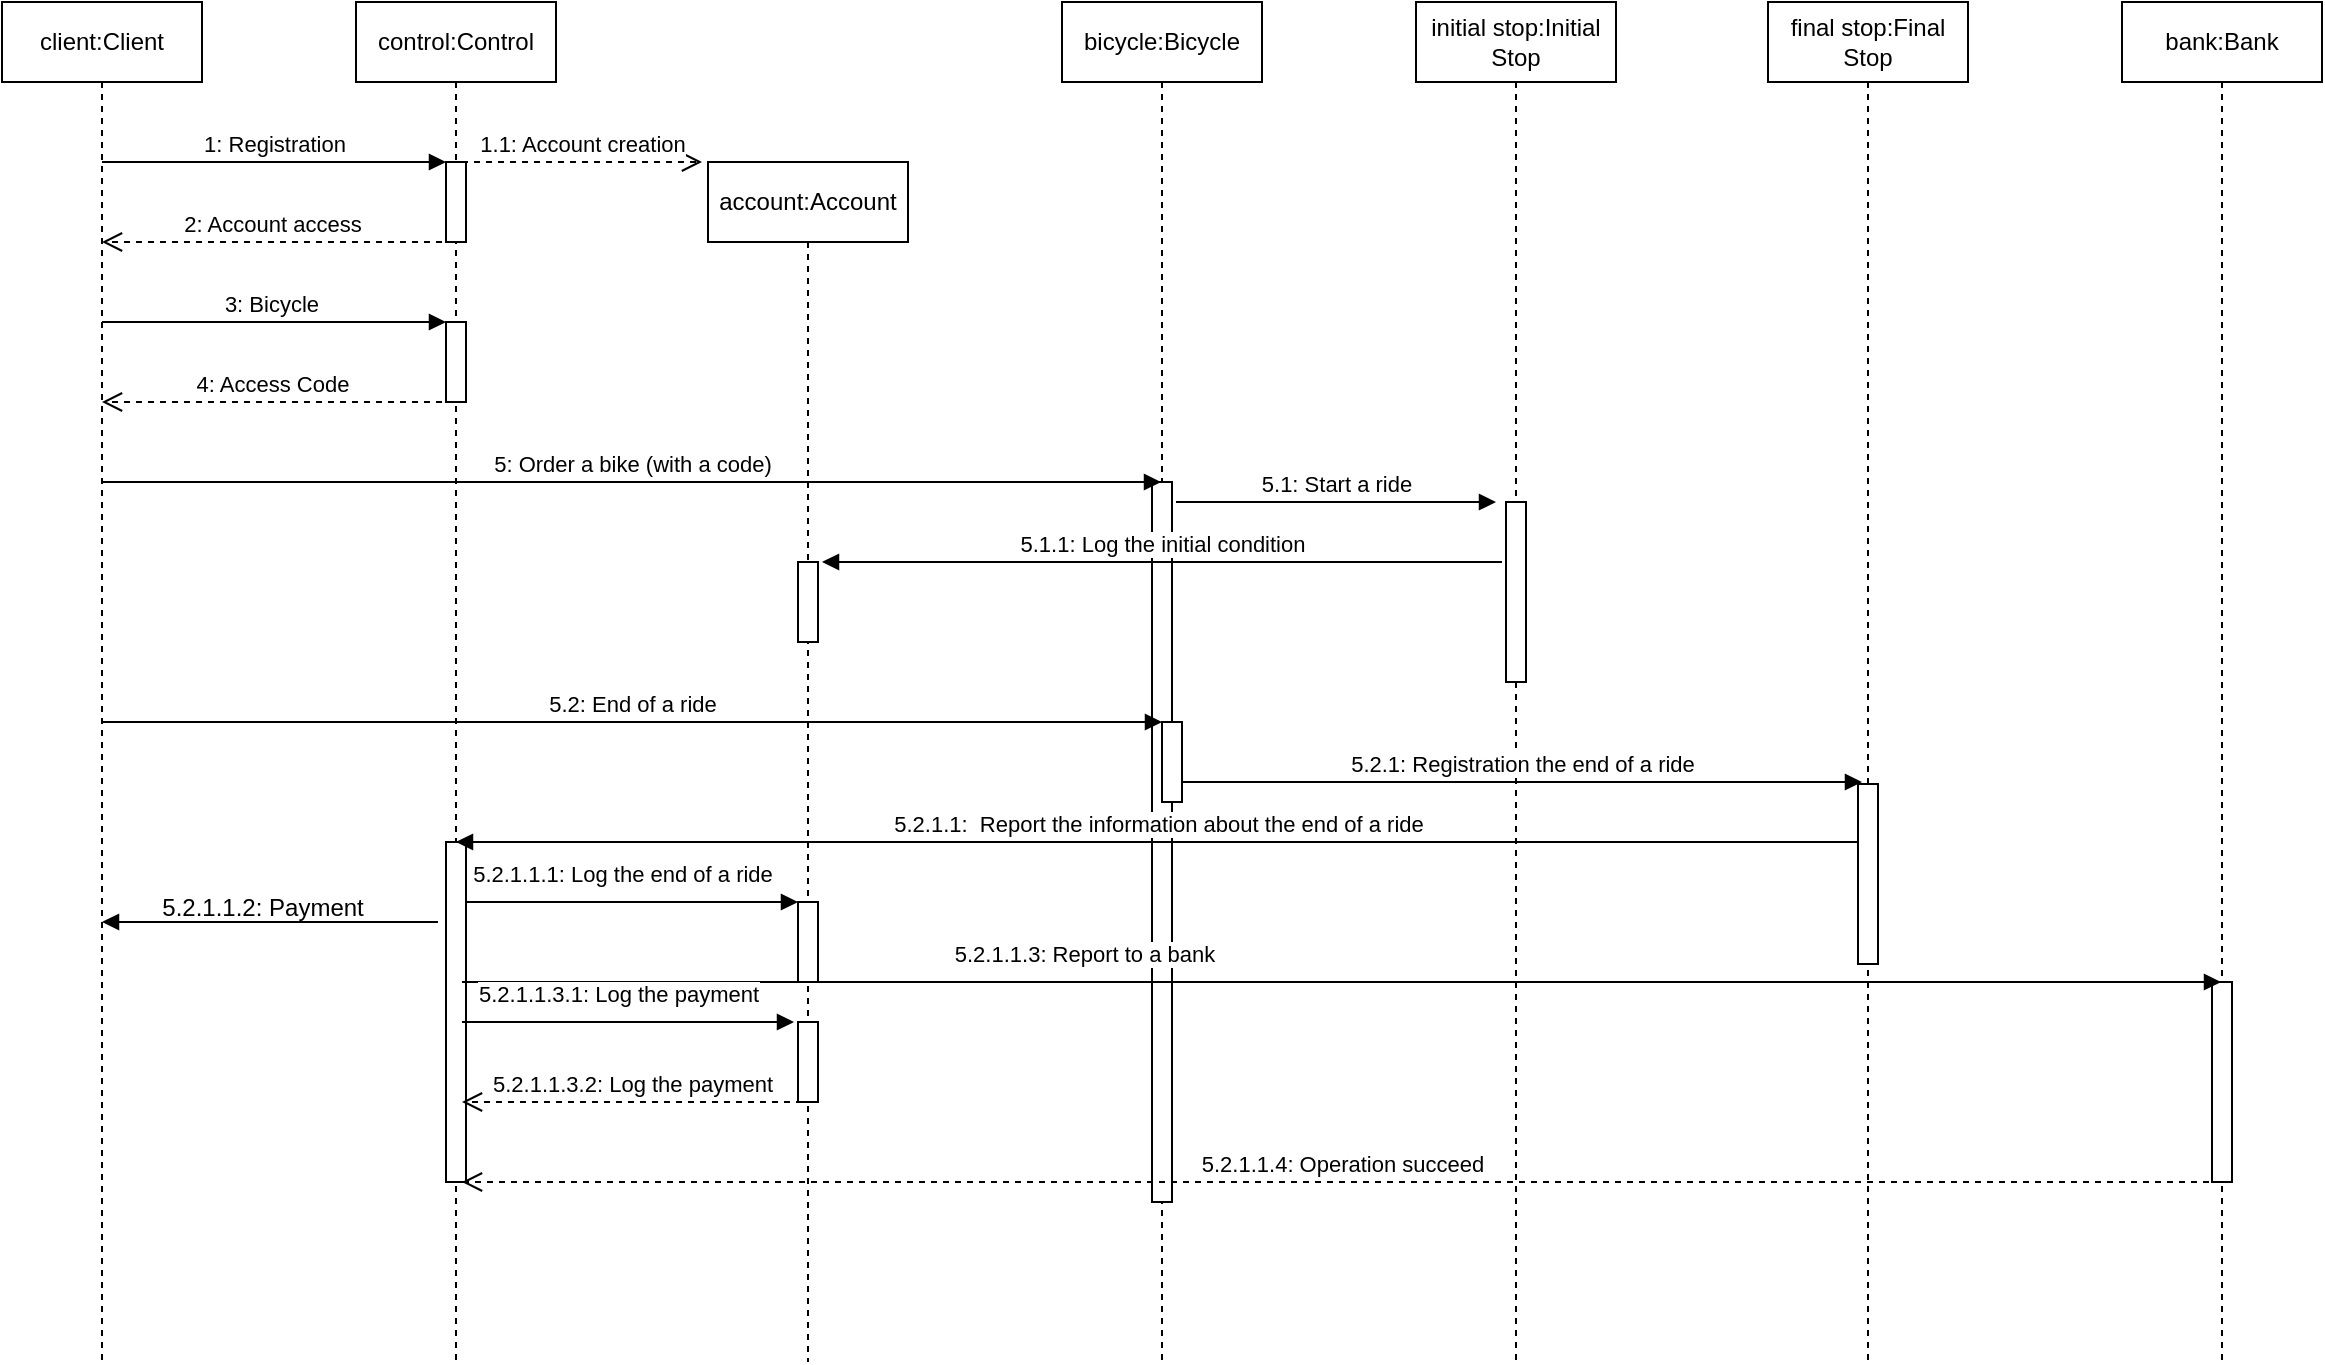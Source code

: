 <mxfile version="21.3.8" type="github">
  <diagram name="Page-1" id="2YBvvXClWsGukQMizWep">
    <mxGraphModel dx="2074" dy="1187" grid="1" gridSize="10" guides="1" tooltips="1" connect="1" arrows="1" fold="1" page="1" pageScale="1" pageWidth="850" pageHeight="1100" math="0" shadow="0">
      <root>
        <mxCell id="0" />
        <mxCell id="1" parent="0" />
        <mxCell id="aM9ryv3xv72pqoxQDRHE-1" value="client:Client" style="shape=umlLifeline;perimeter=lifelinePerimeter;whiteSpace=wrap;html=1;container=0;dropTarget=0;collapsible=0;recursiveResize=0;outlineConnect=0;portConstraint=eastwest;newEdgeStyle={&quot;edgeStyle&quot;:&quot;elbowEdgeStyle&quot;,&quot;elbow&quot;:&quot;vertical&quot;,&quot;curved&quot;:0,&quot;rounded&quot;:0};" parent="1" vertex="1">
          <mxGeometry x="40" y="40" width="100" height="680" as="geometry" />
        </mxCell>
        <mxCell id="aM9ryv3xv72pqoxQDRHE-5" value="control:Control" style="shape=umlLifeline;perimeter=lifelinePerimeter;whiteSpace=wrap;html=1;container=0;dropTarget=0;collapsible=0;recursiveResize=0;outlineConnect=0;portConstraint=eastwest;newEdgeStyle={&quot;edgeStyle&quot;:&quot;elbowEdgeStyle&quot;,&quot;elbow&quot;:&quot;vertical&quot;,&quot;curved&quot;:0,&quot;rounded&quot;:0};" parent="1" vertex="1">
          <mxGeometry x="217" y="40" width="100" height="680" as="geometry" />
        </mxCell>
        <mxCell id="aM9ryv3xv72pqoxQDRHE-6" value="" style="html=1;points=[];perimeter=orthogonalPerimeter;outlineConnect=0;targetShapes=umlLifeline;portConstraint=eastwest;newEdgeStyle={&quot;edgeStyle&quot;:&quot;elbowEdgeStyle&quot;,&quot;elbow&quot;:&quot;vertical&quot;,&quot;curved&quot;:0,&quot;rounded&quot;:0};" parent="aM9ryv3xv72pqoxQDRHE-5" vertex="1">
          <mxGeometry x="45" y="80" width="10" height="40" as="geometry" />
        </mxCell>
        <mxCell id="_xGI1RDS1Ai0fu7GP9rk-14" value="" style="html=1;points=[];perimeter=orthogonalPerimeter;outlineConnect=0;targetShapes=umlLifeline;portConstraint=eastwest;newEdgeStyle={&quot;edgeStyle&quot;:&quot;elbowEdgeStyle&quot;,&quot;elbow&quot;:&quot;vertical&quot;,&quot;curved&quot;:0,&quot;rounded&quot;:0};" vertex="1" parent="aM9ryv3xv72pqoxQDRHE-5">
          <mxGeometry x="45" y="160" width="10" height="40" as="geometry" />
        </mxCell>
        <mxCell id="_xGI1RDS1Ai0fu7GP9rk-24" value="" style="html=1;points=[];perimeter=orthogonalPerimeter;outlineConnect=0;targetShapes=umlLifeline;portConstraint=eastwest;newEdgeStyle={&quot;edgeStyle&quot;:&quot;elbowEdgeStyle&quot;,&quot;elbow&quot;:&quot;vertical&quot;,&quot;curved&quot;:0,&quot;rounded&quot;:0};" vertex="1" parent="aM9ryv3xv72pqoxQDRHE-5">
          <mxGeometry x="45" y="420" width="10" height="170" as="geometry" />
        </mxCell>
        <mxCell id="_xGI1RDS1Ai0fu7GP9rk-1" value="account:Account" style="shape=umlLifeline;perimeter=lifelinePerimeter;whiteSpace=wrap;html=1;container=0;dropTarget=0;collapsible=0;recursiveResize=0;outlineConnect=0;portConstraint=eastwest;newEdgeStyle={&quot;edgeStyle&quot;:&quot;elbowEdgeStyle&quot;,&quot;elbow&quot;:&quot;vertical&quot;,&quot;curved&quot;:0,&quot;rounded&quot;:0};" vertex="1" parent="1">
          <mxGeometry x="393" y="120" width="100" height="600" as="geometry" />
        </mxCell>
        <mxCell id="_xGI1RDS1Ai0fu7GP9rk-2" value="" style="html=1;points=[];perimeter=orthogonalPerimeter;outlineConnect=0;targetShapes=umlLifeline;portConstraint=eastwest;newEdgeStyle={&quot;edgeStyle&quot;:&quot;elbowEdgeStyle&quot;,&quot;elbow&quot;:&quot;vertical&quot;,&quot;curved&quot;:0,&quot;rounded&quot;:0};" vertex="1" parent="_xGI1RDS1Ai0fu7GP9rk-1">
          <mxGeometry x="45" y="200" width="10" height="40" as="geometry" />
        </mxCell>
        <mxCell id="_xGI1RDS1Ai0fu7GP9rk-29" value="" style="html=1;points=[];perimeter=orthogonalPerimeter;outlineConnect=0;targetShapes=umlLifeline;portConstraint=eastwest;newEdgeStyle={&quot;edgeStyle&quot;:&quot;elbowEdgeStyle&quot;,&quot;elbow&quot;:&quot;vertical&quot;,&quot;curved&quot;:0,&quot;rounded&quot;:0};" vertex="1" parent="_xGI1RDS1Ai0fu7GP9rk-1">
          <mxGeometry x="45" y="370" width="10" height="40" as="geometry" />
        </mxCell>
        <mxCell id="_xGI1RDS1Ai0fu7GP9rk-34" value="" style="html=1;points=[];perimeter=orthogonalPerimeter;outlineConnect=0;targetShapes=umlLifeline;portConstraint=eastwest;newEdgeStyle={&quot;edgeStyle&quot;:&quot;elbowEdgeStyle&quot;,&quot;elbow&quot;:&quot;vertical&quot;,&quot;curved&quot;:0,&quot;rounded&quot;:0};" vertex="1" parent="_xGI1RDS1Ai0fu7GP9rk-1">
          <mxGeometry x="45" y="430" width="10" height="40" as="geometry" />
        </mxCell>
        <mxCell id="_xGI1RDS1Ai0fu7GP9rk-3" value="bicycle:Bicycle" style="shape=umlLifeline;perimeter=lifelinePerimeter;whiteSpace=wrap;html=1;container=0;dropTarget=0;collapsible=0;recursiveResize=0;outlineConnect=0;portConstraint=eastwest;newEdgeStyle={&quot;edgeStyle&quot;:&quot;elbowEdgeStyle&quot;,&quot;elbow&quot;:&quot;vertical&quot;,&quot;curved&quot;:0,&quot;rounded&quot;:0};" vertex="1" parent="1">
          <mxGeometry x="570" y="40" width="100" height="680" as="geometry" />
        </mxCell>
        <mxCell id="_xGI1RDS1Ai0fu7GP9rk-4" value="" style="html=1;points=[];perimeter=orthogonalPerimeter;outlineConnect=0;targetShapes=umlLifeline;portConstraint=eastwest;newEdgeStyle={&quot;edgeStyle&quot;:&quot;elbowEdgeStyle&quot;,&quot;elbow&quot;:&quot;vertical&quot;,&quot;curved&quot;:0,&quot;rounded&quot;:0};" vertex="1" parent="_xGI1RDS1Ai0fu7GP9rk-3">
          <mxGeometry x="45" y="240" width="10" height="360" as="geometry" />
        </mxCell>
        <mxCell id="_xGI1RDS1Ai0fu7GP9rk-21" value="" style="html=1;points=[];perimeter=orthogonalPerimeter;outlineConnect=0;targetShapes=umlLifeline;portConstraint=eastwest;newEdgeStyle={&quot;edgeStyle&quot;:&quot;elbowEdgeStyle&quot;,&quot;elbow&quot;:&quot;vertical&quot;,&quot;curved&quot;:0,&quot;rounded&quot;:0};" vertex="1" parent="_xGI1RDS1Ai0fu7GP9rk-3">
          <mxGeometry x="50" y="360" width="10" height="40" as="geometry" />
        </mxCell>
        <mxCell id="_xGI1RDS1Ai0fu7GP9rk-5" value="initial stop:Initial Stop" style="shape=umlLifeline;perimeter=lifelinePerimeter;whiteSpace=wrap;html=1;container=0;dropTarget=0;collapsible=0;recursiveResize=0;outlineConnect=0;portConstraint=eastwest;newEdgeStyle={&quot;edgeStyle&quot;:&quot;elbowEdgeStyle&quot;,&quot;elbow&quot;:&quot;vertical&quot;,&quot;curved&quot;:0,&quot;rounded&quot;:0};" vertex="1" parent="1">
          <mxGeometry x="747" y="40" width="100" height="680" as="geometry" />
        </mxCell>
        <mxCell id="_xGI1RDS1Ai0fu7GP9rk-6" value="" style="html=1;points=[];perimeter=orthogonalPerimeter;outlineConnect=0;targetShapes=umlLifeline;portConstraint=eastwest;newEdgeStyle={&quot;edgeStyle&quot;:&quot;elbowEdgeStyle&quot;,&quot;elbow&quot;:&quot;vertical&quot;,&quot;curved&quot;:0,&quot;rounded&quot;:0};" vertex="1" parent="_xGI1RDS1Ai0fu7GP9rk-5">
          <mxGeometry x="45" y="250" width="10" height="90" as="geometry" />
        </mxCell>
        <mxCell id="_xGI1RDS1Ai0fu7GP9rk-7" value="final stop:Final Stop" style="shape=umlLifeline;perimeter=lifelinePerimeter;whiteSpace=wrap;html=1;container=0;dropTarget=0;collapsible=0;recursiveResize=0;outlineConnect=0;portConstraint=eastwest;newEdgeStyle={&quot;edgeStyle&quot;:&quot;elbowEdgeStyle&quot;,&quot;elbow&quot;:&quot;vertical&quot;,&quot;curved&quot;:0,&quot;rounded&quot;:0};" vertex="1" parent="1">
          <mxGeometry x="923" y="40" width="100" height="680" as="geometry" />
        </mxCell>
        <mxCell id="_xGI1RDS1Ai0fu7GP9rk-8" value="" style="html=1;points=[];perimeter=orthogonalPerimeter;outlineConnect=0;targetShapes=umlLifeline;portConstraint=eastwest;newEdgeStyle={&quot;edgeStyle&quot;:&quot;elbowEdgeStyle&quot;,&quot;elbow&quot;:&quot;vertical&quot;,&quot;curved&quot;:0,&quot;rounded&quot;:0};" vertex="1" parent="_xGI1RDS1Ai0fu7GP9rk-7">
          <mxGeometry x="45" y="391" width="10" height="90" as="geometry" />
        </mxCell>
        <mxCell id="_xGI1RDS1Ai0fu7GP9rk-9" value="bank:Bank" style="shape=umlLifeline;perimeter=lifelinePerimeter;whiteSpace=wrap;html=1;container=0;dropTarget=0;collapsible=0;recursiveResize=0;outlineConnect=0;portConstraint=eastwest;newEdgeStyle={&quot;edgeStyle&quot;:&quot;elbowEdgeStyle&quot;,&quot;elbow&quot;:&quot;vertical&quot;,&quot;curved&quot;:0,&quot;rounded&quot;:0};" vertex="1" parent="1">
          <mxGeometry x="1100" y="40" width="100" height="680" as="geometry" />
        </mxCell>
        <mxCell id="_xGI1RDS1Ai0fu7GP9rk-10" value="" style="html=1;points=[];perimeter=orthogonalPerimeter;outlineConnect=0;targetShapes=umlLifeline;portConstraint=eastwest;newEdgeStyle={&quot;edgeStyle&quot;:&quot;elbowEdgeStyle&quot;,&quot;elbow&quot;:&quot;vertical&quot;,&quot;curved&quot;:0,&quot;rounded&quot;:0};" vertex="1" parent="_xGI1RDS1Ai0fu7GP9rk-9">
          <mxGeometry x="45" y="490" width="10" height="100" as="geometry" />
        </mxCell>
        <mxCell id="_xGI1RDS1Ai0fu7GP9rk-11" value="1: Registration" style="html=1;verticalAlign=bottom;endArrow=block;edgeStyle=elbowEdgeStyle;elbow=vertical;curved=0;rounded=0;" edge="1" parent="1" target="aM9ryv3xv72pqoxQDRHE-6">
          <mxGeometry width="80" relative="1" as="geometry">
            <mxPoint x="90" y="120" as="sourcePoint" />
            <mxPoint x="170" y="120" as="targetPoint" />
          </mxGeometry>
        </mxCell>
        <mxCell id="_xGI1RDS1Ai0fu7GP9rk-12" value="2: Account access" style="html=1;verticalAlign=bottom;endArrow=open;dashed=1;endSize=8;edgeStyle=elbowEdgeStyle;elbow=vertical;curved=0;rounded=0;" edge="1" parent="1" target="aM9ryv3xv72pqoxQDRHE-1">
          <mxGeometry relative="1" as="geometry">
            <mxPoint x="260" y="160" as="sourcePoint" />
            <mxPoint x="180" y="160" as="targetPoint" />
          </mxGeometry>
        </mxCell>
        <mxCell id="_xGI1RDS1Ai0fu7GP9rk-13" value="1.1: Account creation" style="html=1;verticalAlign=bottom;endArrow=open;dashed=1;endSize=8;edgeStyle=elbowEdgeStyle;elbow=horizontal;curved=0;rounded=0;" edge="1" parent="1">
          <mxGeometry relative="1" as="geometry">
            <mxPoint x="270" y="120" as="sourcePoint" />
            <mxPoint x="390" y="120" as="targetPoint" />
          </mxGeometry>
        </mxCell>
        <mxCell id="_xGI1RDS1Ai0fu7GP9rk-15" value="3: Bicycle&amp;nbsp;" style="html=1;verticalAlign=bottom;endArrow=block;edgeStyle=elbowEdgeStyle;elbow=vertical;curved=0;rounded=0;" edge="1" parent="1">
          <mxGeometry width="80" relative="1" as="geometry">
            <mxPoint x="90" y="200" as="sourcePoint" />
            <mxPoint x="262" y="200" as="targetPoint" />
          </mxGeometry>
        </mxCell>
        <mxCell id="_xGI1RDS1Ai0fu7GP9rk-16" value="4: Access Code" style="html=1;verticalAlign=bottom;endArrow=open;dashed=1;endSize=8;edgeStyle=elbowEdgeStyle;elbow=vertical;curved=0;rounded=0;" edge="1" parent="1">
          <mxGeometry relative="1" as="geometry">
            <mxPoint x="260" y="240" as="sourcePoint" />
            <mxPoint x="90" y="240" as="targetPoint" />
          </mxGeometry>
        </mxCell>
        <mxCell id="_xGI1RDS1Ai0fu7GP9rk-17" value="5: Order a bike (with a code)" style="html=1;verticalAlign=bottom;endArrow=block;edgeStyle=elbowEdgeStyle;elbow=vertical;curved=0;rounded=0;" edge="1" parent="1" target="_xGI1RDS1Ai0fu7GP9rk-3">
          <mxGeometry width="80" relative="1" as="geometry">
            <mxPoint x="90" y="280" as="sourcePoint" />
            <mxPoint x="262" y="280" as="targetPoint" />
          </mxGeometry>
        </mxCell>
        <mxCell id="_xGI1RDS1Ai0fu7GP9rk-18" value="5.1: Start a ride" style="html=1;verticalAlign=bottom;endArrow=block;edgeStyle=elbowEdgeStyle;elbow=vertical;curved=0;rounded=0;" edge="1" parent="1">
          <mxGeometry width="80" relative="1" as="geometry">
            <mxPoint x="627" y="290" as="sourcePoint" />
            <mxPoint x="787" y="290" as="targetPoint" />
          </mxGeometry>
        </mxCell>
        <mxCell id="_xGI1RDS1Ai0fu7GP9rk-19" value="5.1.1: Log the initial condition" style="html=1;verticalAlign=bottom;endArrow=block;edgeStyle=elbowEdgeStyle;elbow=vertical;curved=0;rounded=0;" edge="1" parent="1">
          <mxGeometry width="80" relative="1" as="geometry">
            <mxPoint x="790" y="320" as="sourcePoint" />
            <mxPoint x="450" y="320" as="targetPoint" />
            <Array as="points">
              <mxPoint x="710" y="320" />
            </Array>
          </mxGeometry>
        </mxCell>
        <mxCell id="_xGI1RDS1Ai0fu7GP9rk-20" value="5.2: End of a ride" style="html=1;verticalAlign=bottom;endArrow=block;edgeStyle=elbowEdgeStyle;elbow=vertical;curved=0;rounded=0;" edge="1" parent="1">
          <mxGeometry width="80" relative="1" as="geometry">
            <mxPoint x="90" y="400" as="sourcePoint" />
            <mxPoint x="620" y="400" as="targetPoint" />
          </mxGeometry>
        </mxCell>
        <mxCell id="_xGI1RDS1Ai0fu7GP9rk-22" value="5.2.1: Registration the end of a ride" style="html=1;verticalAlign=bottom;endArrow=block;edgeStyle=elbowEdgeStyle;elbow=vertical;curved=0;rounded=0;" edge="1" parent="1">
          <mxGeometry width="80" relative="1" as="geometry">
            <mxPoint x="630" y="430" as="sourcePoint" />
            <mxPoint x="970" y="430" as="targetPoint" />
          </mxGeometry>
        </mxCell>
        <mxCell id="_xGI1RDS1Ai0fu7GP9rk-23" value="5.2.1.1: &amp;nbsp;Report the information about the end of a ride" style="html=1;verticalAlign=bottom;endArrow=block;edgeStyle=elbowEdgeStyle;elbow=vertical;curved=0;rounded=0;" edge="1" parent="1" source="_xGI1RDS1Ai0fu7GP9rk-8" target="aM9ryv3xv72pqoxQDRHE-5">
          <mxGeometry width="80" relative="1" as="geometry">
            <mxPoint x="640" y="480" as="sourcePoint" />
            <mxPoint x="380" y="480" as="targetPoint" />
            <Array as="points">
              <mxPoint x="740" y="460" />
            </Array>
          </mxGeometry>
        </mxCell>
        <mxCell id="_xGI1RDS1Ai0fu7GP9rk-25" value="" style="html=1;verticalAlign=bottom;endArrow=block;edgeStyle=elbowEdgeStyle;elbow=vertical;curved=0;rounded=0;" edge="1" parent="1">
          <mxGeometry width="80" relative="1" as="geometry">
            <mxPoint x="258" y="500" as="sourcePoint" />
            <mxPoint x="90" y="500" as="targetPoint" />
            <Array as="points" />
          </mxGeometry>
        </mxCell>
        <mxCell id="_xGI1RDS1Ai0fu7GP9rk-26" value="5.2.1.1.2: Payment" style="text;html=1;align=center;verticalAlign=middle;resizable=0;points=[];autosize=1;strokeColor=none;fillColor=none;" vertex="1" parent="1">
          <mxGeometry x="110" y="478" width="120" height="30" as="geometry" />
        </mxCell>
        <mxCell id="_xGI1RDS1Ai0fu7GP9rk-30" value="" style="html=1;verticalAlign=bottom;endArrow=block;edgeStyle=elbowEdgeStyle;elbow=vertical;curved=0;rounded=0;" edge="1" parent="1" target="_xGI1RDS1Ai0fu7GP9rk-29">
          <mxGeometry width="80" relative="1" as="geometry">
            <mxPoint x="272" y="490" as="sourcePoint" />
            <mxPoint x="430" y="490" as="targetPoint" />
            <Array as="points" />
          </mxGeometry>
        </mxCell>
        <mxCell id="_xGI1RDS1Ai0fu7GP9rk-31" value="5.2.1.1.1: Log the end of a ride" style="edgeLabel;html=1;align=center;verticalAlign=middle;resizable=0;points=[];" vertex="1" connectable="0" parent="_xGI1RDS1Ai0fu7GP9rk-30">
          <mxGeometry x="-0.349" y="1" relative="1" as="geometry">
            <mxPoint x="24" y="-13" as="offset" />
          </mxGeometry>
        </mxCell>
        <mxCell id="_xGI1RDS1Ai0fu7GP9rk-32" value="" style="html=1;verticalAlign=bottom;endArrow=block;edgeStyle=elbowEdgeStyle;elbow=vertical;curved=0;rounded=0;" edge="1" parent="1" target="_xGI1RDS1Ai0fu7GP9rk-9">
          <mxGeometry width="80" relative="1" as="geometry">
            <mxPoint x="270" y="530" as="sourcePoint" />
            <mxPoint x="436" y="530" as="targetPoint" />
            <Array as="points" />
          </mxGeometry>
        </mxCell>
        <mxCell id="_xGI1RDS1Ai0fu7GP9rk-33" value="5.2.1.1.3: Report to a bank" style="edgeLabel;html=1;align=center;verticalAlign=middle;resizable=0;points=[];" vertex="1" connectable="0" parent="_xGI1RDS1Ai0fu7GP9rk-32">
          <mxGeometry x="-0.349" y="1" relative="1" as="geometry">
            <mxPoint x="24" y="-13" as="offset" />
          </mxGeometry>
        </mxCell>
        <mxCell id="_xGI1RDS1Ai0fu7GP9rk-35" value="" style="html=1;verticalAlign=bottom;endArrow=block;edgeStyle=elbowEdgeStyle;elbow=vertical;curved=0;rounded=0;" edge="1" parent="1">
          <mxGeometry width="80" relative="1" as="geometry">
            <mxPoint x="270" y="550" as="sourcePoint" />
            <mxPoint x="436" y="550" as="targetPoint" />
            <Array as="points" />
          </mxGeometry>
        </mxCell>
        <mxCell id="_xGI1RDS1Ai0fu7GP9rk-36" value="5.2.1.1.3.1: Log the payment" style="edgeLabel;html=1;align=center;verticalAlign=middle;resizable=0;points=[];" vertex="1" connectable="0" parent="_xGI1RDS1Ai0fu7GP9rk-35">
          <mxGeometry x="-0.349" y="1" relative="1" as="geometry">
            <mxPoint x="24" y="-13" as="offset" />
          </mxGeometry>
        </mxCell>
        <mxCell id="_xGI1RDS1Ai0fu7GP9rk-37" value="5.2.1.1.3.2: Log the payment" style="html=1;verticalAlign=bottom;endArrow=open;dashed=1;endSize=8;edgeStyle=elbowEdgeStyle;elbow=vertical;curved=0;rounded=0;" edge="1" parent="1">
          <mxGeometry relative="1" as="geometry">
            <mxPoint x="440" y="590" as="sourcePoint" />
            <mxPoint x="270" y="590" as="targetPoint" />
          </mxGeometry>
        </mxCell>
        <mxCell id="_xGI1RDS1Ai0fu7GP9rk-38" value="5.2.1.1.4: Operation succeed" style="html=1;verticalAlign=bottom;endArrow=open;dashed=1;endSize=8;edgeStyle=elbowEdgeStyle;elbow=vertical;curved=0;rounded=0;" edge="1" parent="1" source="_xGI1RDS1Ai0fu7GP9rk-9">
          <mxGeometry relative="1" as="geometry">
            <mxPoint x="440" y="630" as="sourcePoint" />
            <mxPoint x="270" y="630" as="targetPoint" />
          </mxGeometry>
        </mxCell>
      </root>
    </mxGraphModel>
  </diagram>
</mxfile>
